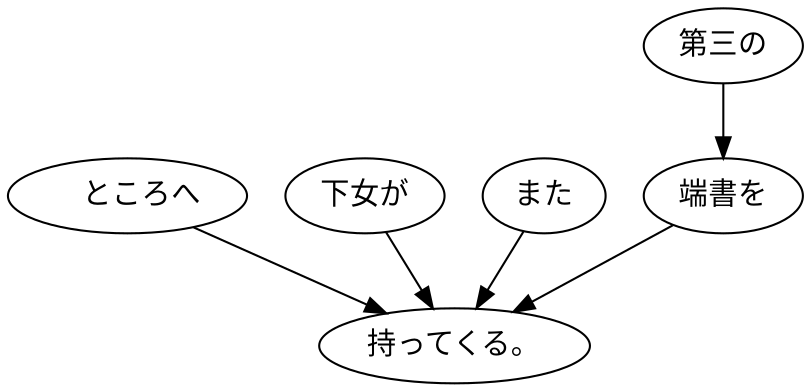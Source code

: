 digraph graph377 {
	node0 [label="　ところへ"];
	node1 [label="下女が"];
	node2 [label="また"];
	node3 [label="第三の"];
	node4 [label="端書を"];
	node5 [label="持ってくる。"];
	node0 -> node5;
	node1 -> node5;
	node2 -> node5;
	node3 -> node4;
	node4 -> node5;
}
